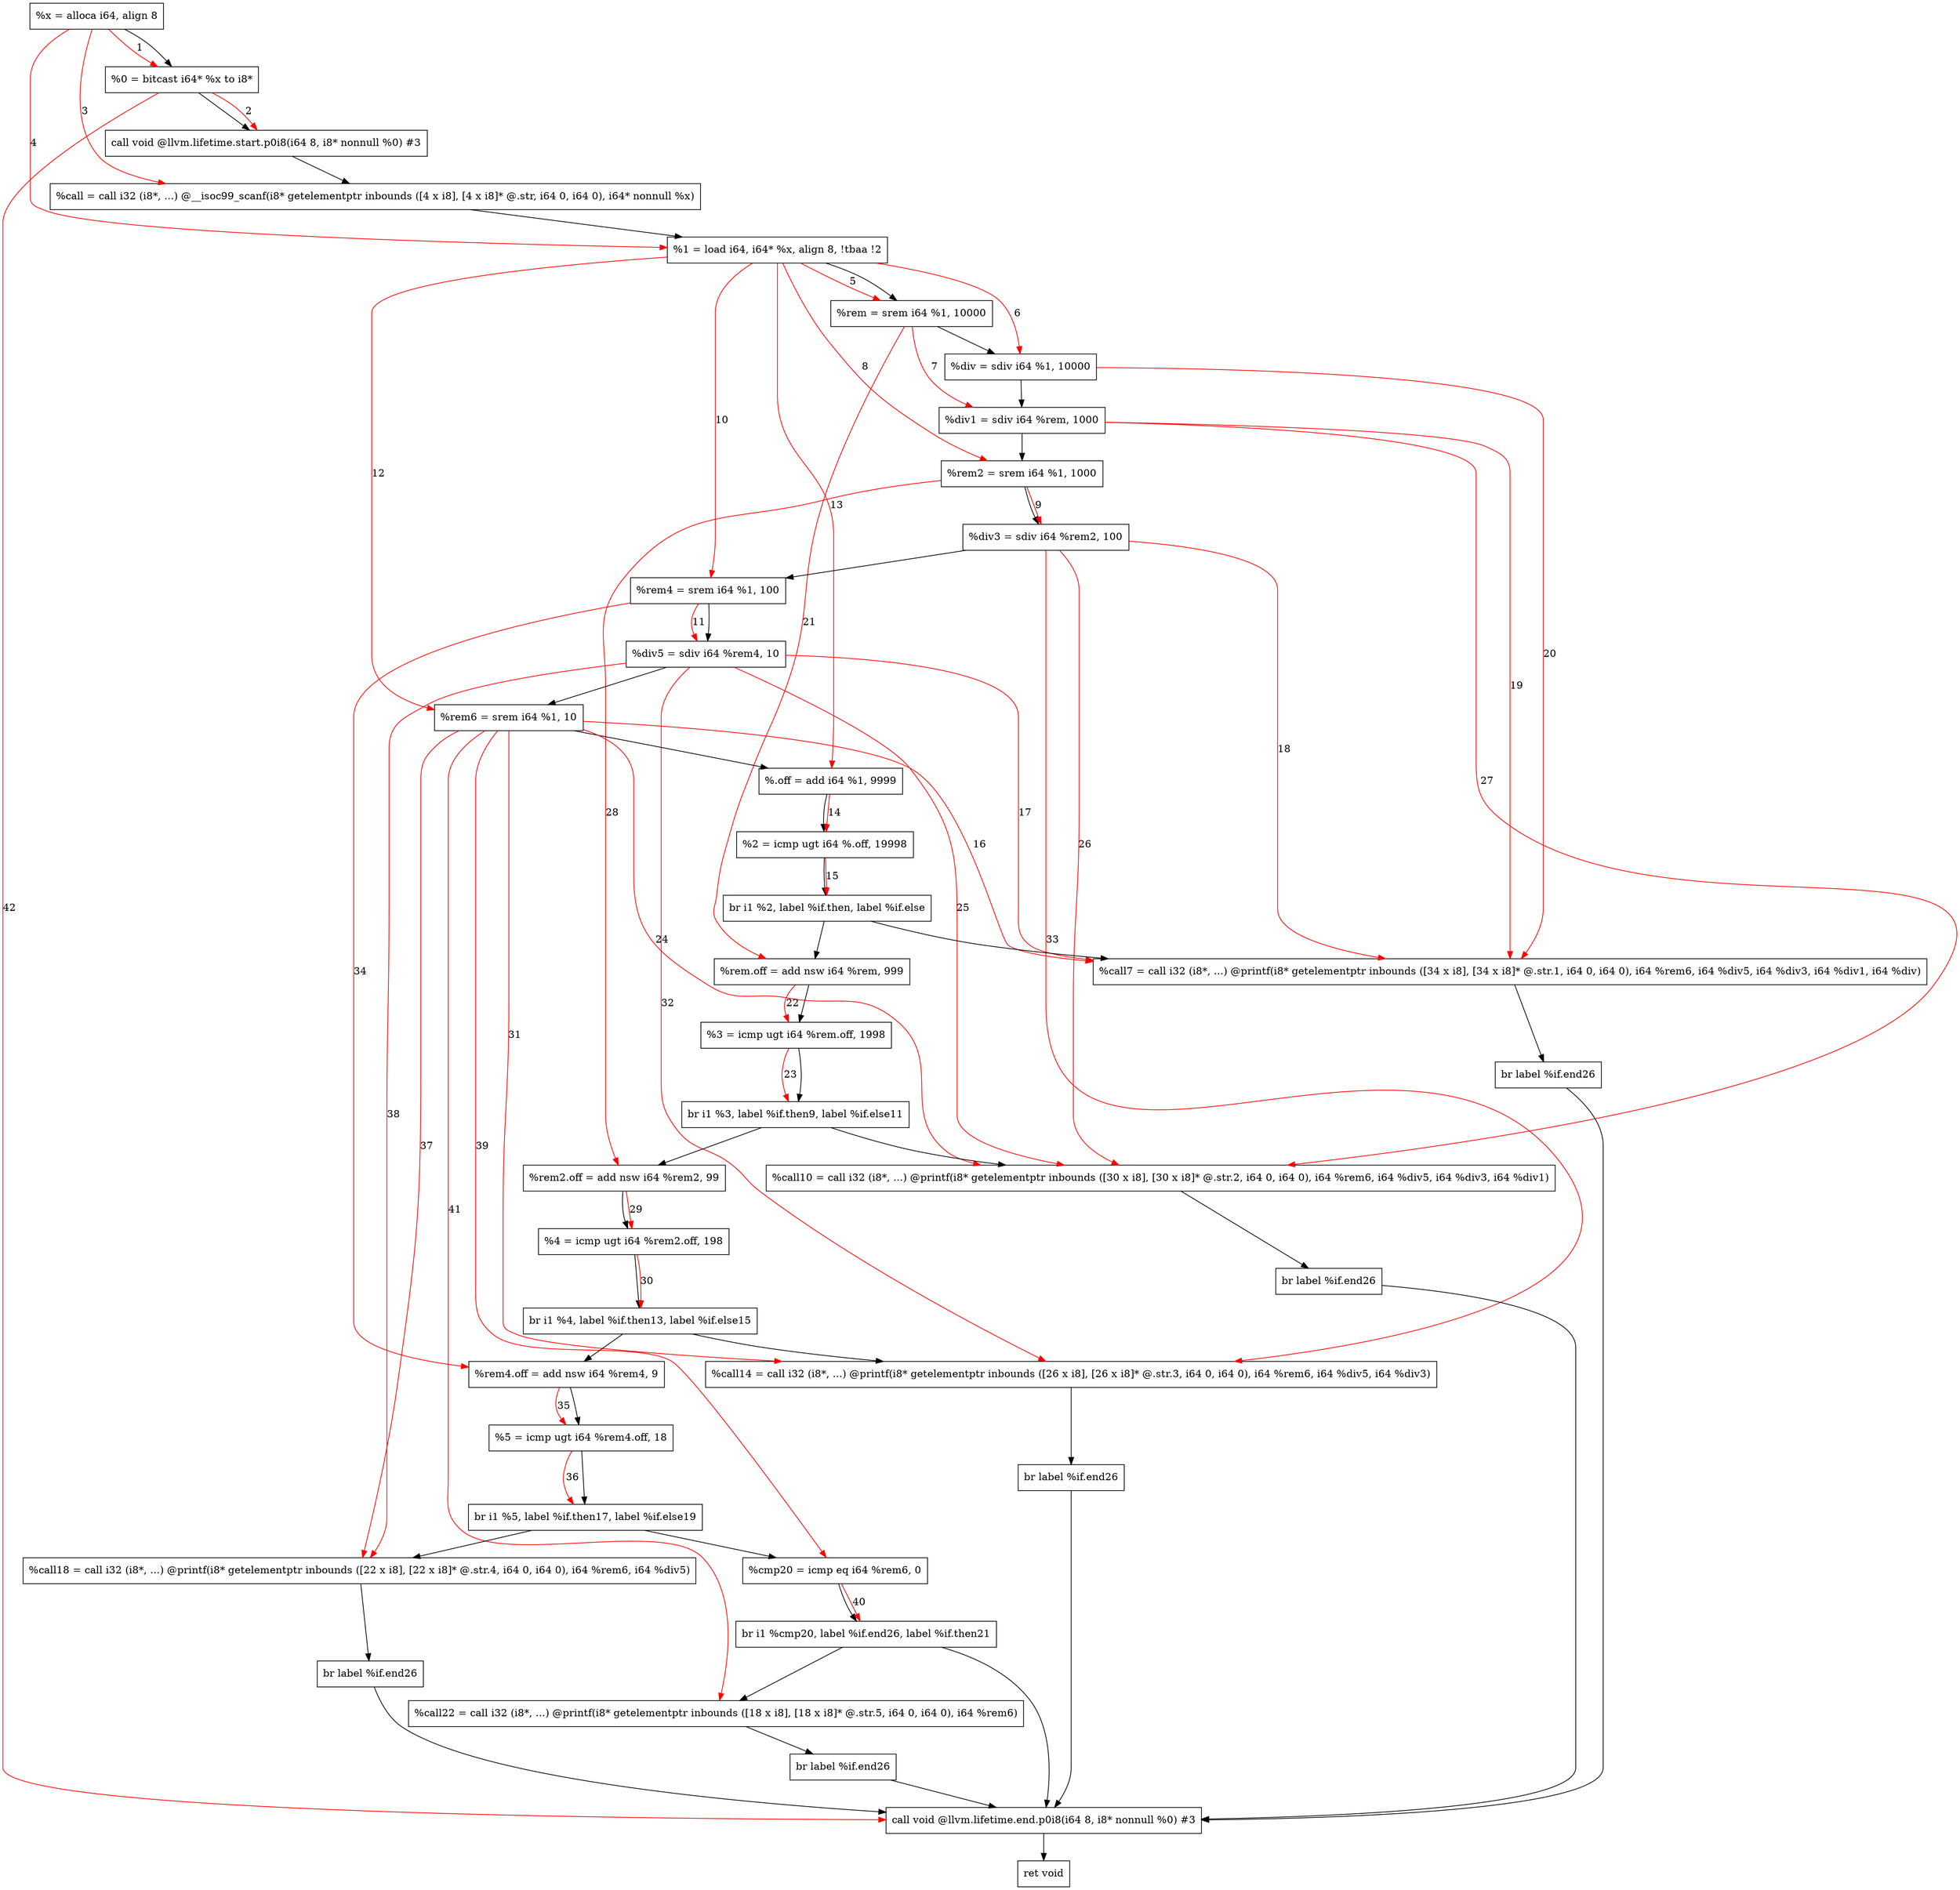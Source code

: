 digraph "CDFG for'func' function" {
	Node0x55731eb270c8[shape=record, label="  %x = alloca i64, align 8"]
	Node0x55731eb27788[shape=record, label="  %0 = bitcast i64* %x to i8*"]
	Node0x55731eb27be8[shape=record, label="  call void @llvm.lifetime.start.p0i8(i64 8, i8* nonnull %0) #3"]
	Node0x55731eb28048[shape=record, label="  %call = call i32 (i8*, ...) @__isoc99_scanf(i8* getelementptr inbounds ([4 x i8], [4 x i8]* @.str, i64 0, i64 0), i64* nonnull %x)"]
	Node0x55731eb28108[shape=record, label="  %1 = load i64, i64* %x, align 8, !tbaa !2"]
	Node0x55731eb29080[shape=record, label="  %rem = srem i64 %1, 10000"]
	Node0x55731eb290f0[shape=record, label="  %div = sdiv i64 %1, 10000"]
	Node0x55731eb291b0[shape=record, label="  %div1 = sdiv i64 %rem, 1000"]
	Node0x55731eb29240[shape=record, label="  %rem2 = srem i64 %1, 1000"]
	Node0x55731eb29300[shape=record, label="  %div3 = sdiv i64 %rem2, 100"]
	Node0x55731eb29390[shape=record, label="  %rem4 = srem i64 %1, 100"]
	Node0x55731eb29450[shape=record, label="  %div5 = sdiv i64 %rem4, 10"]
	Node0x55731eb294e0[shape=record, label="  %rem6 = srem i64 %1, 10"]
	Node0x55731eb295a0[shape=record, label="  %.off = add i64 %1, 9999"]
	Node0x55731eb29660[shape=record, label="  %2 = icmp ugt i64 %.off, 19998"]
	Node0x55731eabc348[shape=record, label="  br i1 %2, label %if.then, label %if.else"]
	Node0x55731eb29b68[shape=record, label="  %call7 = call i32 (i8*, ...) @printf(i8* getelementptr inbounds ([34 x i8], [34 x i8]* @.str.1, i64 0, i64 0), i64 %rem6, i64 %div5, i64 %div3, i64 %div1, i64 %div)"]
	Node0x55731eb29d28[shape=record, label="  br label %if.end26"]
	Node0x55731eb29dd0[shape=record, label="  %rem.off = add nsw i64 %rem, 999"]
	Node0x55731eb29e90[shape=record, label="  %3 = icmp ugt i64 %rem.off, 1998"]
	Node0x55731eabc588[shape=record, label="  br i1 %3, label %if.then9, label %if.else11"]
	Node0x55731eb27060[shape=record, label="  %call10 = call i32 (i8*, ...) @printf(i8* getelementptr inbounds ([30 x i8], [30 x i8]* @.str.2, i64 0, i64 0), i64 %rem6, i64 %div5, i64 %div3, i64 %div1)"]
	Node0x55731eb299a8[shape=record, label="  br label %if.end26"]
	Node0x55731eb2a180[shape=record, label="  %rem2.off = add nsw i64 %rem2, 99"]
	Node0x55731eb2a250[shape=record, label="  %4 = icmp ugt i64 %rem2.off, 198"]
	Node0x55731eb2a458[shape=record, label="  br i1 %4, label %if.then13, label %if.else15"]
	Node0x55731eb2a5b8[shape=record, label="  %call14 = call i32 (i8*, ...) @printf(i8* getelementptr inbounds ([26 x i8], [26 x i8]* @.str.3, i64 0, i64 0), i64 %rem6, i64 %div5, i64 %div3)"]
	Node0x55731eb29fe8[shape=record, label="  br label %if.end26"]
	Node0x55731eb2a6c0[shape=record, label="  %rem4.off = add nsw i64 %rem4, 9"]
	Node0x55731eb2aab0[shape=record, label="  %5 = icmp ugt i64 %rem4.off, 18"]
	Node0x55731eb2ac98[shape=record, label="  br i1 %5, label %if.then17, label %if.else19"]
	Node0x55731eb2ade0[shape=record, label="  %call18 = call i32 (i8*, ...) @printf(i8* getelementptr inbounds ([22 x i8], [22 x i8]* @.str.4, i64 0, i64 0), i64 %rem6, i64 %div5)"]
	Node0x55731eb2a3c8[shape=record, label="  br label %if.end26"]
	Node0x55731eb2aeb0[shape=record, label="  %cmp20 = icmp eq i64 %rem6, 0"]
	Node0x55731eb2afd8[shape=record, label="  br i1 %cmp20, label %if.end26, label %if.then21"]
	Node0x55731eb2b108[shape=record, label="  %call22 = call i32 (i8*, ...) @printf(i8* getelementptr inbounds ([18 x i8], [18 x i8]* @.str.5, i64 0, i64 0), i64 %rem6)"]
	Node0x55731eb2ac08[shape=record, label="  br label %if.end26"]
	Node0x55731eb2b378[shape=record, label="  call void @llvm.lifetime.end.p0i8(i64 8, i8* nonnull %0) #3"]
	Node0x55731eb2b420[shape=record, label="  ret void"]
	Node0x55731eb270c8 -> Node0x55731eb27788
	Node0x55731eb27788 -> Node0x55731eb27be8
	Node0x55731eb27be8 -> Node0x55731eb28048
	Node0x55731eb28048 -> Node0x55731eb28108
	Node0x55731eb28108 -> Node0x55731eb29080
	Node0x55731eb29080 -> Node0x55731eb290f0
	Node0x55731eb290f0 -> Node0x55731eb291b0
	Node0x55731eb291b0 -> Node0x55731eb29240
	Node0x55731eb29240 -> Node0x55731eb29300
	Node0x55731eb29300 -> Node0x55731eb29390
	Node0x55731eb29390 -> Node0x55731eb29450
	Node0x55731eb29450 -> Node0x55731eb294e0
	Node0x55731eb294e0 -> Node0x55731eb295a0
	Node0x55731eb295a0 -> Node0x55731eb29660
	Node0x55731eb29660 -> Node0x55731eabc348
	Node0x55731eabc348 -> Node0x55731eb29b68
	Node0x55731eabc348 -> Node0x55731eb29dd0
	Node0x55731eb29b68 -> Node0x55731eb29d28
	Node0x55731eb29d28 -> Node0x55731eb2b378
	Node0x55731eb29dd0 -> Node0x55731eb29e90
	Node0x55731eb29e90 -> Node0x55731eabc588
	Node0x55731eabc588 -> Node0x55731eb27060
	Node0x55731eabc588 -> Node0x55731eb2a180
	Node0x55731eb27060 -> Node0x55731eb299a8
	Node0x55731eb299a8 -> Node0x55731eb2b378
	Node0x55731eb2a180 -> Node0x55731eb2a250
	Node0x55731eb2a250 -> Node0x55731eb2a458
	Node0x55731eb2a458 -> Node0x55731eb2a5b8
	Node0x55731eb2a458 -> Node0x55731eb2a6c0
	Node0x55731eb2a5b8 -> Node0x55731eb29fe8
	Node0x55731eb29fe8 -> Node0x55731eb2b378
	Node0x55731eb2a6c0 -> Node0x55731eb2aab0
	Node0x55731eb2aab0 -> Node0x55731eb2ac98
	Node0x55731eb2ac98 -> Node0x55731eb2ade0
	Node0x55731eb2ac98 -> Node0x55731eb2aeb0
	Node0x55731eb2ade0 -> Node0x55731eb2a3c8
	Node0x55731eb2a3c8 -> Node0x55731eb2b378
	Node0x55731eb2aeb0 -> Node0x55731eb2afd8
	Node0x55731eb2afd8 -> Node0x55731eb2b378
	Node0x55731eb2afd8 -> Node0x55731eb2b108
	Node0x55731eb2b108 -> Node0x55731eb2ac08
	Node0x55731eb2ac08 -> Node0x55731eb2b378
	Node0x55731eb2b378 -> Node0x55731eb2b420
edge [color=red]
	Node0x55731eb270c8 -> Node0x55731eb27788[label="1"]
	Node0x55731eb27788 -> Node0x55731eb27be8[label="2"]
	Node0x55731eb270c8 -> Node0x55731eb28048[label="3"]
	Node0x55731eb270c8 -> Node0x55731eb28108[label="4"]
	Node0x55731eb28108 -> Node0x55731eb29080[label="5"]
	Node0x55731eb28108 -> Node0x55731eb290f0[label="6"]
	Node0x55731eb29080 -> Node0x55731eb291b0[label="7"]
	Node0x55731eb28108 -> Node0x55731eb29240[label="8"]
	Node0x55731eb29240 -> Node0x55731eb29300[label="9"]
	Node0x55731eb28108 -> Node0x55731eb29390[label="10"]
	Node0x55731eb29390 -> Node0x55731eb29450[label="11"]
	Node0x55731eb28108 -> Node0x55731eb294e0[label="12"]
	Node0x55731eb28108 -> Node0x55731eb295a0[label="13"]
	Node0x55731eb295a0 -> Node0x55731eb29660[label="14"]
	Node0x55731eb29660 -> Node0x55731eabc348[label="15"]
	Node0x55731eb294e0 -> Node0x55731eb29b68[label="16"]
	Node0x55731eb29450 -> Node0x55731eb29b68[label="17"]
	Node0x55731eb29300 -> Node0x55731eb29b68[label="18"]
	Node0x55731eb291b0 -> Node0x55731eb29b68[label="19"]
	Node0x55731eb290f0 -> Node0x55731eb29b68[label="20"]
	Node0x55731eb29080 -> Node0x55731eb29dd0[label="21"]
	Node0x55731eb29dd0 -> Node0x55731eb29e90[label="22"]
	Node0x55731eb29e90 -> Node0x55731eabc588[label="23"]
	Node0x55731eb294e0 -> Node0x55731eb27060[label="24"]
	Node0x55731eb29450 -> Node0x55731eb27060[label="25"]
	Node0x55731eb29300 -> Node0x55731eb27060[label="26"]
	Node0x55731eb291b0 -> Node0x55731eb27060[label="27"]
	Node0x55731eb29240 -> Node0x55731eb2a180[label="28"]
	Node0x55731eb2a180 -> Node0x55731eb2a250[label="29"]
	Node0x55731eb2a250 -> Node0x55731eb2a458[label="30"]
	Node0x55731eb294e0 -> Node0x55731eb2a5b8[label="31"]
	Node0x55731eb29450 -> Node0x55731eb2a5b8[label="32"]
	Node0x55731eb29300 -> Node0x55731eb2a5b8[label="33"]
	Node0x55731eb29390 -> Node0x55731eb2a6c0[label="34"]
	Node0x55731eb2a6c0 -> Node0x55731eb2aab0[label="35"]
	Node0x55731eb2aab0 -> Node0x55731eb2ac98[label="36"]
	Node0x55731eb294e0 -> Node0x55731eb2ade0[label="37"]
	Node0x55731eb29450 -> Node0x55731eb2ade0[label="38"]
	Node0x55731eb294e0 -> Node0x55731eb2aeb0[label="39"]
	Node0x55731eb2aeb0 -> Node0x55731eb2afd8[label="40"]
	Node0x55731eb294e0 -> Node0x55731eb2b108[label="41"]
	Node0x55731eb27788 -> Node0x55731eb2b378[label="42"]
}
